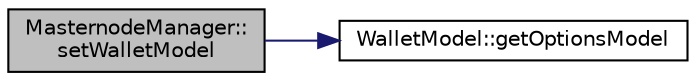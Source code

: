 digraph "MasternodeManager::setWalletModel"
{
  edge [fontname="Helvetica",fontsize="10",labelfontname="Helvetica",labelfontsize="10"];
  node [fontname="Helvetica",fontsize="10",shape=record];
  rankdir="LR";
  Node1241 [label="MasternodeManager::\lsetWalletModel",height=0.2,width=0.4,color="black", fillcolor="grey75", style="filled", fontcolor="black"];
  Node1241 -> Node1242 [color="midnightblue",fontsize="10",style="solid",fontname="Helvetica"];
  Node1242 [label="WalletModel::getOptionsModel",height=0.2,width=0.4,color="black", fillcolor="white", style="filled",URL="$d4/d27/class_wallet_model.html#a96d53e56b3f8f07537ea2523f7a7d300"];
}
